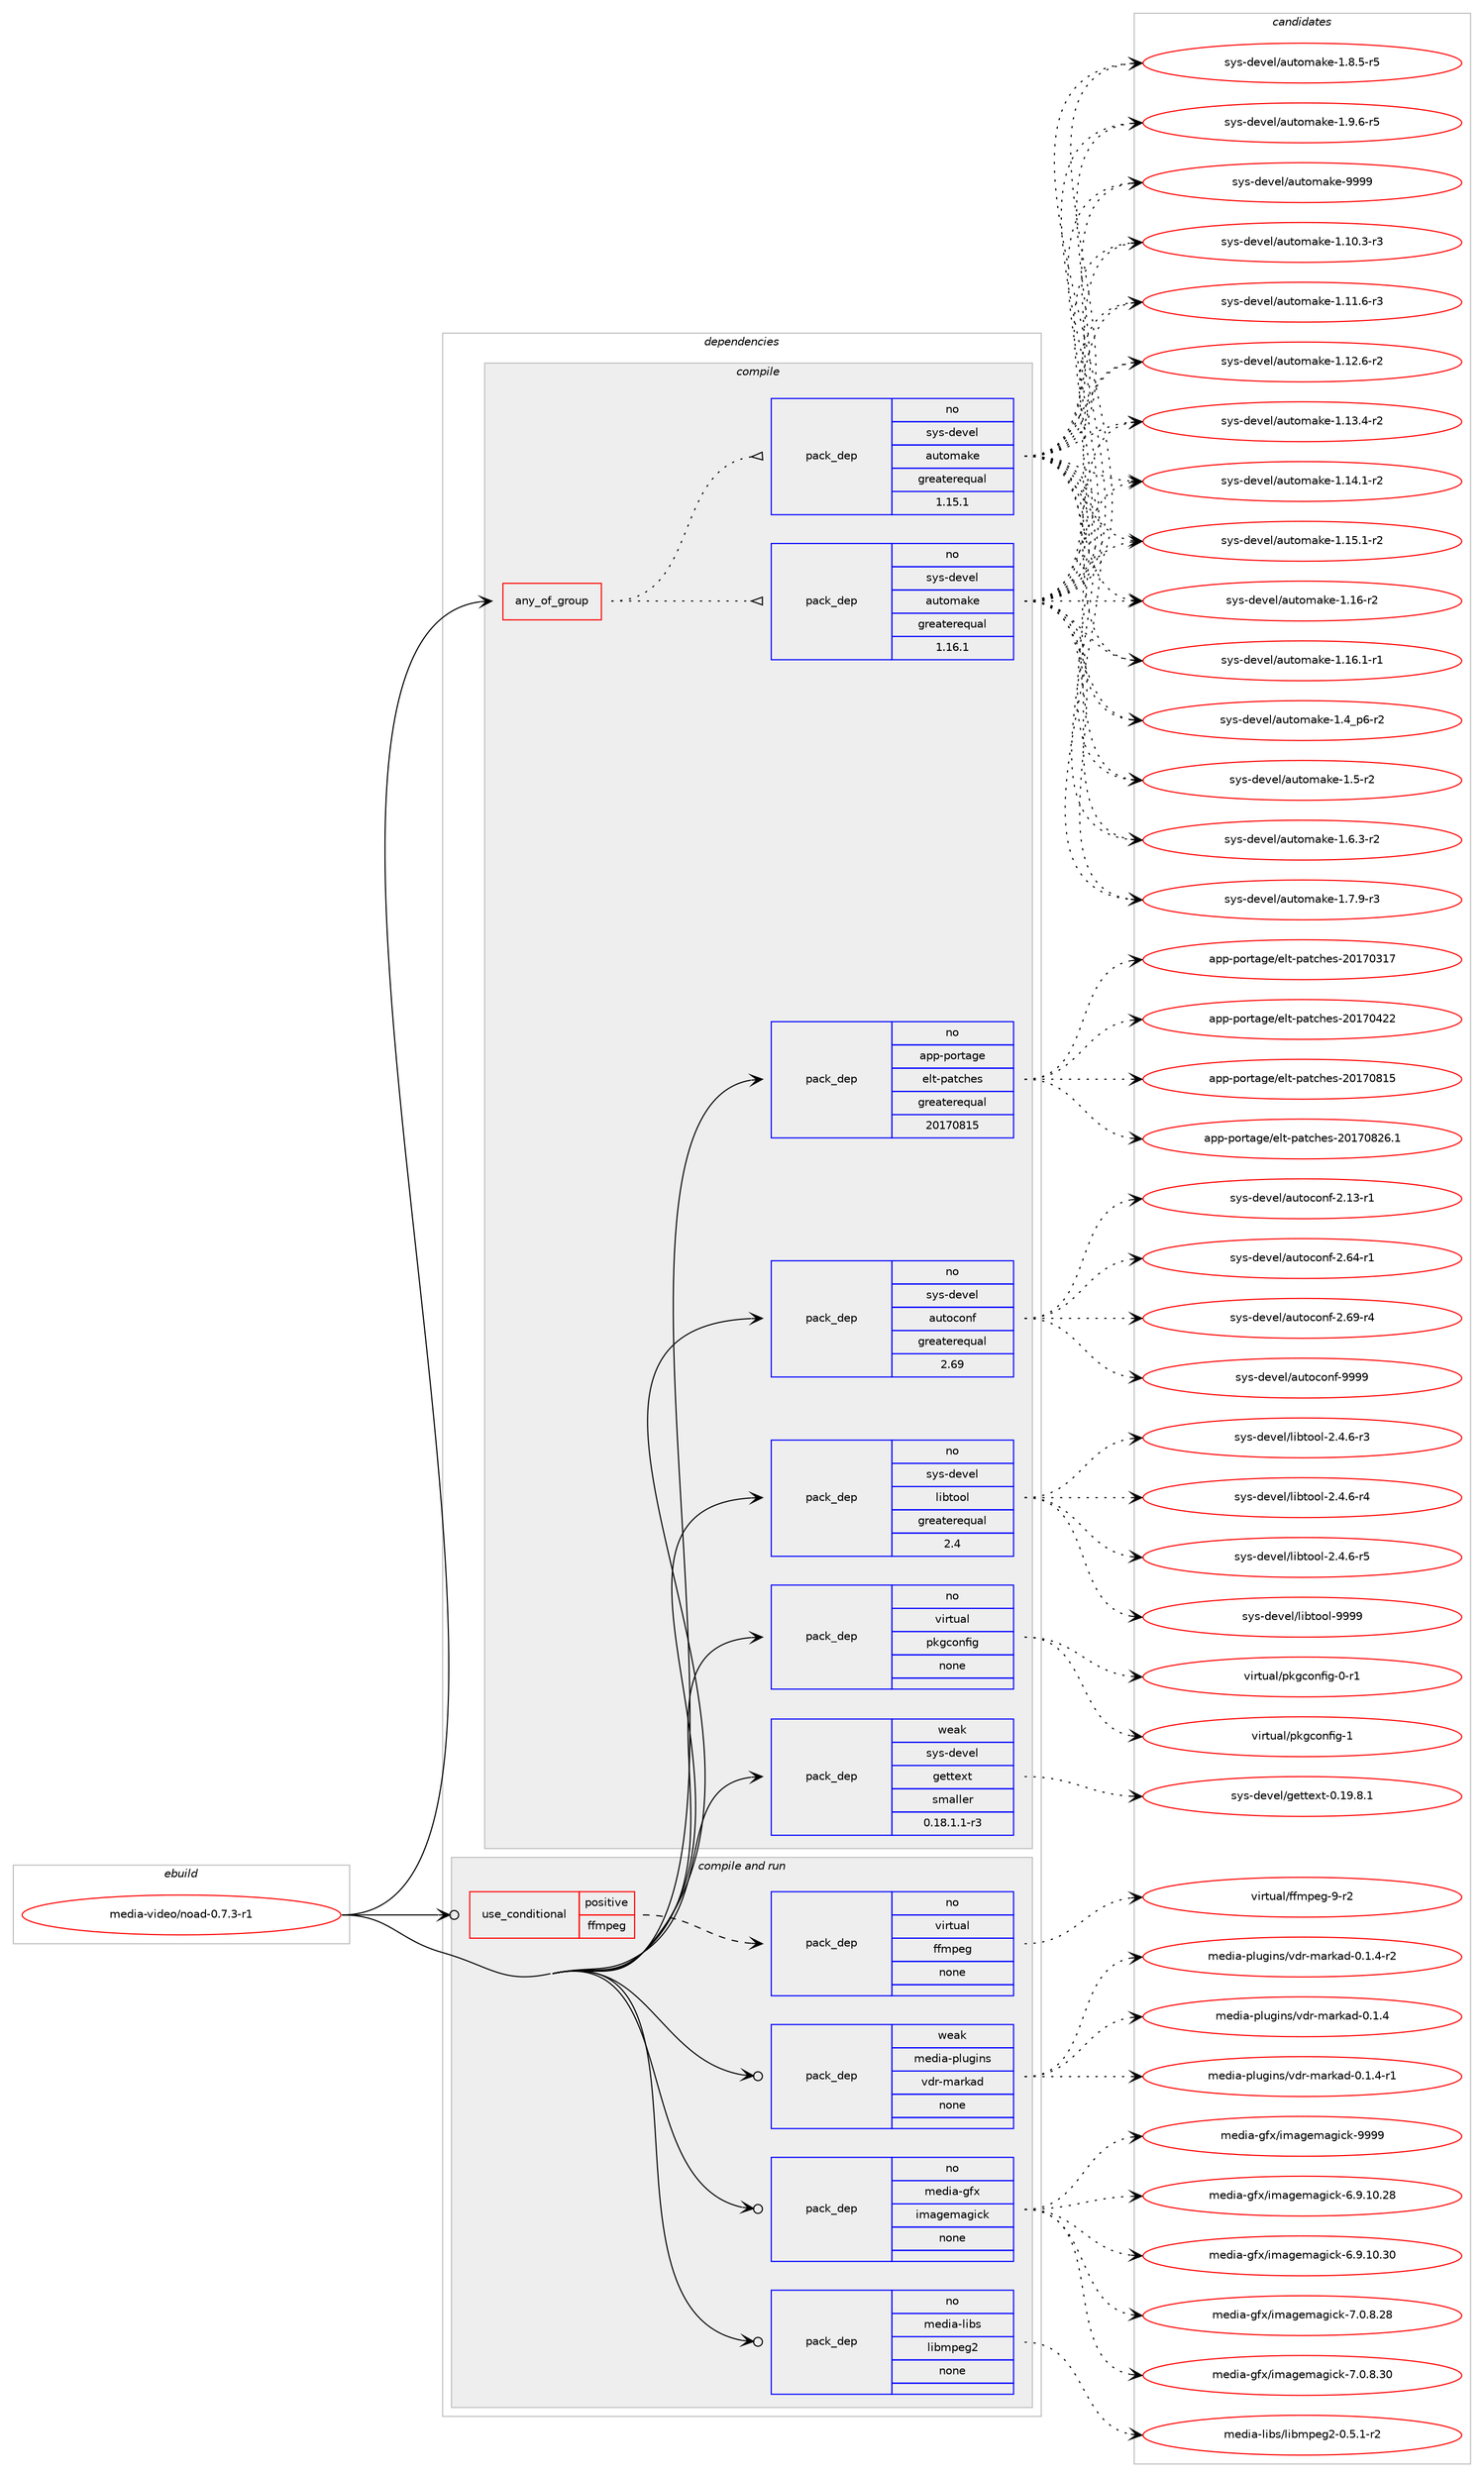 digraph prolog {

# *************
# Graph options
# *************

newrank=true;
concentrate=true;
compound=true;
graph [rankdir=LR,fontname=Helvetica,fontsize=10,ranksep=1.5];#, ranksep=2.5, nodesep=0.2];
edge  [arrowhead=vee];
node  [fontname=Helvetica,fontsize=10];

# **********
# The ebuild
# **********

subgraph cluster_leftcol {
color=gray;
rank=same;
label=<<i>ebuild</i>>;
id [label="media-video/noad-0.7.3-r1", color=red, width=4, href="../media-video/noad-0.7.3-r1.svg"];
}

# ****************
# The dependencies
# ****************

subgraph cluster_midcol {
color=gray;
label=<<i>dependencies</i>>;
subgraph cluster_compile {
fillcolor="#eeeeee";
style=filled;
label=<<i>compile</i>>;
subgraph any25687 {
dependency1639416 [label=<<TABLE BORDER="0" CELLBORDER="1" CELLSPACING="0" CELLPADDING="4"><TR><TD CELLPADDING="10">any_of_group</TD></TR></TABLE>>, shape=none, color=red];subgraph pack1172087 {
dependency1639417 [label=<<TABLE BORDER="0" CELLBORDER="1" CELLSPACING="0" CELLPADDING="4" WIDTH="220"><TR><TD ROWSPAN="6" CELLPADDING="30">pack_dep</TD></TR><TR><TD WIDTH="110">no</TD></TR><TR><TD>sys-devel</TD></TR><TR><TD>automake</TD></TR><TR><TD>greaterequal</TD></TR><TR><TD>1.16.1</TD></TR></TABLE>>, shape=none, color=blue];
}
dependency1639416:e -> dependency1639417:w [weight=20,style="dotted",arrowhead="oinv"];
subgraph pack1172088 {
dependency1639418 [label=<<TABLE BORDER="0" CELLBORDER="1" CELLSPACING="0" CELLPADDING="4" WIDTH="220"><TR><TD ROWSPAN="6" CELLPADDING="30">pack_dep</TD></TR><TR><TD WIDTH="110">no</TD></TR><TR><TD>sys-devel</TD></TR><TR><TD>automake</TD></TR><TR><TD>greaterequal</TD></TR><TR><TD>1.15.1</TD></TR></TABLE>>, shape=none, color=blue];
}
dependency1639416:e -> dependency1639418:w [weight=20,style="dotted",arrowhead="oinv"];
}
id:e -> dependency1639416:w [weight=20,style="solid",arrowhead="vee"];
subgraph pack1172089 {
dependency1639419 [label=<<TABLE BORDER="0" CELLBORDER="1" CELLSPACING="0" CELLPADDING="4" WIDTH="220"><TR><TD ROWSPAN="6" CELLPADDING="30">pack_dep</TD></TR><TR><TD WIDTH="110">no</TD></TR><TR><TD>app-portage</TD></TR><TR><TD>elt-patches</TD></TR><TR><TD>greaterequal</TD></TR><TR><TD>20170815</TD></TR></TABLE>>, shape=none, color=blue];
}
id:e -> dependency1639419:w [weight=20,style="solid",arrowhead="vee"];
subgraph pack1172090 {
dependency1639420 [label=<<TABLE BORDER="0" CELLBORDER="1" CELLSPACING="0" CELLPADDING="4" WIDTH="220"><TR><TD ROWSPAN="6" CELLPADDING="30">pack_dep</TD></TR><TR><TD WIDTH="110">no</TD></TR><TR><TD>sys-devel</TD></TR><TR><TD>autoconf</TD></TR><TR><TD>greaterequal</TD></TR><TR><TD>2.69</TD></TR></TABLE>>, shape=none, color=blue];
}
id:e -> dependency1639420:w [weight=20,style="solid",arrowhead="vee"];
subgraph pack1172091 {
dependency1639421 [label=<<TABLE BORDER="0" CELLBORDER="1" CELLSPACING="0" CELLPADDING="4" WIDTH="220"><TR><TD ROWSPAN="6" CELLPADDING="30">pack_dep</TD></TR><TR><TD WIDTH="110">no</TD></TR><TR><TD>sys-devel</TD></TR><TR><TD>libtool</TD></TR><TR><TD>greaterequal</TD></TR><TR><TD>2.4</TD></TR></TABLE>>, shape=none, color=blue];
}
id:e -> dependency1639421:w [weight=20,style="solid",arrowhead="vee"];
subgraph pack1172092 {
dependency1639422 [label=<<TABLE BORDER="0" CELLBORDER="1" CELLSPACING="0" CELLPADDING="4" WIDTH="220"><TR><TD ROWSPAN="6" CELLPADDING="30">pack_dep</TD></TR><TR><TD WIDTH="110">no</TD></TR><TR><TD>virtual</TD></TR><TR><TD>pkgconfig</TD></TR><TR><TD>none</TD></TR><TR><TD></TD></TR></TABLE>>, shape=none, color=blue];
}
id:e -> dependency1639422:w [weight=20,style="solid",arrowhead="vee"];
subgraph pack1172093 {
dependency1639423 [label=<<TABLE BORDER="0" CELLBORDER="1" CELLSPACING="0" CELLPADDING="4" WIDTH="220"><TR><TD ROWSPAN="6" CELLPADDING="30">pack_dep</TD></TR><TR><TD WIDTH="110">weak</TD></TR><TR><TD>sys-devel</TD></TR><TR><TD>gettext</TD></TR><TR><TD>smaller</TD></TR><TR><TD>0.18.1.1-r3</TD></TR></TABLE>>, shape=none, color=blue];
}
id:e -> dependency1639423:w [weight=20,style="solid",arrowhead="vee"];
}
subgraph cluster_compileandrun {
fillcolor="#eeeeee";
style=filled;
label=<<i>compile and run</i>>;
subgraph cond440872 {
dependency1639424 [label=<<TABLE BORDER="0" CELLBORDER="1" CELLSPACING="0" CELLPADDING="4"><TR><TD ROWSPAN="3" CELLPADDING="10">use_conditional</TD></TR><TR><TD>positive</TD></TR><TR><TD>ffmpeg</TD></TR></TABLE>>, shape=none, color=red];
subgraph pack1172094 {
dependency1639425 [label=<<TABLE BORDER="0" CELLBORDER="1" CELLSPACING="0" CELLPADDING="4" WIDTH="220"><TR><TD ROWSPAN="6" CELLPADDING="30">pack_dep</TD></TR><TR><TD WIDTH="110">no</TD></TR><TR><TD>virtual</TD></TR><TR><TD>ffmpeg</TD></TR><TR><TD>none</TD></TR><TR><TD></TD></TR></TABLE>>, shape=none, color=blue];
}
dependency1639424:e -> dependency1639425:w [weight=20,style="dashed",arrowhead="vee"];
}
id:e -> dependency1639424:w [weight=20,style="solid",arrowhead="odotvee"];
subgraph pack1172095 {
dependency1639426 [label=<<TABLE BORDER="0" CELLBORDER="1" CELLSPACING="0" CELLPADDING="4" WIDTH="220"><TR><TD ROWSPAN="6" CELLPADDING="30">pack_dep</TD></TR><TR><TD WIDTH="110">no</TD></TR><TR><TD>media-gfx</TD></TR><TR><TD>imagemagick</TD></TR><TR><TD>none</TD></TR><TR><TD></TD></TR></TABLE>>, shape=none, color=blue];
}
id:e -> dependency1639426:w [weight=20,style="solid",arrowhead="odotvee"];
subgraph pack1172096 {
dependency1639427 [label=<<TABLE BORDER="0" CELLBORDER="1" CELLSPACING="0" CELLPADDING="4" WIDTH="220"><TR><TD ROWSPAN="6" CELLPADDING="30">pack_dep</TD></TR><TR><TD WIDTH="110">no</TD></TR><TR><TD>media-libs</TD></TR><TR><TD>libmpeg2</TD></TR><TR><TD>none</TD></TR><TR><TD></TD></TR></TABLE>>, shape=none, color=blue];
}
id:e -> dependency1639427:w [weight=20,style="solid",arrowhead="odotvee"];
subgraph pack1172097 {
dependency1639428 [label=<<TABLE BORDER="0" CELLBORDER="1" CELLSPACING="0" CELLPADDING="4" WIDTH="220"><TR><TD ROWSPAN="6" CELLPADDING="30">pack_dep</TD></TR><TR><TD WIDTH="110">weak</TD></TR><TR><TD>media-plugins</TD></TR><TR><TD>vdr-markad</TD></TR><TR><TD>none</TD></TR><TR><TD></TD></TR></TABLE>>, shape=none, color=blue];
}
id:e -> dependency1639428:w [weight=20,style="solid",arrowhead="odotvee"];
}
subgraph cluster_run {
fillcolor="#eeeeee";
style=filled;
label=<<i>run</i>>;
}
}

# **************
# The candidates
# **************

subgraph cluster_choices {
rank=same;
color=gray;
label=<<i>candidates</i>>;

subgraph choice1172087 {
color=black;
nodesep=1;
choice11512111545100101118101108479711711611110997107101454946494846514511451 [label="sys-devel/automake-1.10.3-r3", color=red, width=4,href="../sys-devel/automake-1.10.3-r3.svg"];
choice11512111545100101118101108479711711611110997107101454946494946544511451 [label="sys-devel/automake-1.11.6-r3", color=red, width=4,href="../sys-devel/automake-1.11.6-r3.svg"];
choice11512111545100101118101108479711711611110997107101454946495046544511450 [label="sys-devel/automake-1.12.6-r2", color=red, width=4,href="../sys-devel/automake-1.12.6-r2.svg"];
choice11512111545100101118101108479711711611110997107101454946495146524511450 [label="sys-devel/automake-1.13.4-r2", color=red, width=4,href="../sys-devel/automake-1.13.4-r2.svg"];
choice11512111545100101118101108479711711611110997107101454946495246494511450 [label="sys-devel/automake-1.14.1-r2", color=red, width=4,href="../sys-devel/automake-1.14.1-r2.svg"];
choice11512111545100101118101108479711711611110997107101454946495346494511450 [label="sys-devel/automake-1.15.1-r2", color=red, width=4,href="../sys-devel/automake-1.15.1-r2.svg"];
choice1151211154510010111810110847971171161111099710710145494649544511450 [label="sys-devel/automake-1.16-r2", color=red, width=4,href="../sys-devel/automake-1.16-r2.svg"];
choice11512111545100101118101108479711711611110997107101454946495446494511449 [label="sys-devel/automake-1.16.1-r1", color=red, width=4,href="../sys-devel/automake-1.16.1-r1.svg"];
choice115121115451001011181011084797117116111109971071014549465295112544511450 [label="sys-devel/automake-1.4_p6-r2", color=red, width=4,href="../sys-devel/automake-1.4_p6-r2.svg"];
choice11512111545100101118101108479711711611110997107101454946534511450 [label="sys-devel/automake-1.5-r2", color=red, width=4,href="../sys-devel/automake-1.5-r2.svg"];
choice115121115451001011181011084797117116111109971071014549465446514511450 [label="sys-devel/automake-1.6.3-r2", color=red, width=4,href="../sys-devel/automake-1.6.3-r2.svg"];
choice115121115451001011181011084797117116111109971071014549465546574511451 [label="sys-devel/automake-1.7.9-r3", color=red, width=4,href="../sys-devel/automake-1.7.9-r3.svg"];
choice115121115451001011181011084797117116111109971071014549465646534511453 [label="sys-devel/automake-1.8.5-r5", color=red, width=4,href="../sys-devel/automake-1.8.5-r5.svg"];
choice115121115451001011181011084797117116111109971071014549465746544511453 [label="sys-devel/automake-1.9.6-r5", color=red, width=4,href="../sys-devel/automake-1.9.6-r5.svg"];
choice115121115451001011181011084797117116111109971071014557575757 [label="sys-devel/automake-9999", color=red, width=4,href="../sys-devel/automake-9999.svg"];
dependency1639417:e -> choice11512111545100101118101108479711711611110997107101454946494846514511451:w [style=dotted,weight="100"];
dependency1639417:e -> choice11512111545100101118101108479711711611110997107101454946494946544511451:w [style=dotted,weight="100"];
dependency1639417:e -> choice11512111545100101118101108479711711611110997107101454946495046544511450:w [style=dotted,weight="100"];
dependency1639417:e -> choice11512111545100101118101108479711711611110997107101454946495146524511450:w [style=dotted,weight="100"];
dependency1639417:e -> choice11512111545100101118101108479711711611110997107101454946495246494511450:w [style=dotted,weight="100"];
dependency1639417:e -> choice11512111545100101118101108479711711611110997107101454946495346494511450:w [style=dotted,weight="100"];
dependency1639417:e -> choice1151211154510010111810110847971171161111099710710145494649544511450:w [style=dotted,weight="100"];
dependency1639417:e -> choice11512111545100101118101108479711711611110997107101454946495446494511449:w [style=dotted,weight="100"];
dependency1639417:e -> choice115121115451001011181011084797117116111109971071014549465295112544511450:w [style=dotted,weight="100"];
dependency1639417:e -> choice11512111545100101118101108479711711611110997107101454946534511450:w [style=dotted,weight="100"];
dependency1639417:e -> choice115121115451001011181011084797117116111109971071014549465446514511450:w [style=dotted,weight="100"];
dependency1639417:e -> choice115121115451001011181011084797117116111109971071014549465546574511451:w [style=dotted,weight="100"];
dependency1639417:e -> choice115121115451001011181011084797117116111109971071014549465646534511453:w [style=dotted,weight="100"];
dependency1639417:e -> choice115121115451001011181011084797117116111109971071014549465746544511453:w [style=dotted,weight="100"];
dependency1639417:e -> choice115121115451001011181011084797117116111109971071014557575757:w [style=dotted,weight="100"];
}
subgraph choice1172088 {
color=black;
nodesep=1;
choice11512111545100101118101108479711711611110997107101454946494846514511451 [label="sys-devel/automake-1.10.3-r3", color=red, width=4,href="../sys-devel/automake-1.10.3-r3.svg"];
choice11512111545100101118101108479711711611110997107101454946494946544511451 [label="sys-devel/automake-1.11.6-r3", color=red, width=4,href="../sys-devel/automake-1.11.6-r3.svg"];
choice11512111545100101118101108479711711611110997107101454946495046544511450 [label="sys-devel/automake-1.12.6-r2", color=red, width=4,href="../sys-devel/automake-1.12.6-r2.svg"];
choice11512111545100101118101108479711711611110997107101454946495146524511450 [label="sys-devel/automake-1.13.4-r2", color=red, width=4,href="../sys-devel/automake-1.13.4-r2.svg"];
choice11512111545100101118101108479711711611110997107101454946495246494511450 [label="sys-devel/automake-1.14.1-r2", color=red, width=4,href="../sys-devel/automake-1.14.1-r2.svg"];
choice11512111545100101118101108479711711611110997107101454946495346494511450 [label="sys-devel/automake-1.15.1-r2", color=red, width=4,href="../sys-devel/automake-1.15.1-r2.svg"];
choice1151211154510010111810110847971171161111099710710145494649544511450 [label="sys-devel/automake-1.16-r2", color=red, width=4,href="../sys-devel/automake-1.16-r2.svg"];
choice11512111545100101118101108479711711611110997107101454946495446494511449 [label="sys-devel/automake-1.16.1-r1", color=red, width=4,href="../sys-devel/automake-1.16.1-r1.svg"];
choice115121115451001011181011084797117116111109971071014549465295112544511450 [label="sys-devel/automake-1.4_p6-r2", color=red, width=4,href="../sys-devel/automake-1.4_p6-r2.svg"];
choice11512111545100101118101108479711711611110997107101454946534511450 [label="sys-devel/automake-1.5-r2", color=red, width=4,href="../sys-devel/automake-1.5-r2.svg"];
choice115121115451001011181011084797117116111109971071014549465446514511450 [label="sys-devel/automake-1.6.3-r2", color=red, width=4,href="../sys-devel/automake-1.6.3-r2.svg"];
choice115121115451001011181011084797117116111109971071014549465546574511451 [label="sys-devel/automake-1.7.9-r3", color=red, width=4,href="../sys-devel/automake-1.7.9-r3.svg"];
choice115121115451001011181011084797117116111109971071014549465646534511453 [label="sys-devel/automake-1.8.5-r5", color=red, width=4,href="../sys-devel/automake-1.8.5-r5.svg"];
choice115121115451001011181011084797117116111109971071014549465746544511453 [label="sys-devel/automake-1.9.6-r5", color=red, width=4,href="../sys-devel/automake-1.9.6-r5.svg"];
choice115121115451001011181011084797117116111109971071014557575757 [label="sys-devel/automake-9999", color=red, width=4,href="../sys-devel/automake-9999.svg"];
dependency1639418:e -> choice11512111545100101118101108479711711611110997107101454946494846514511451:w [style=dotted,weight="100"];
dependency1639418:e -> choice11512111545100101118101108479711711611110997107101454946494946544511451:w [style=dotted,weight="100"];
dependency1639418:e -> choice11512111545100101118101108479711711611110997107101454946495046544511450:w [style=dotted,weight="100"];
dependency1639418:e -> choice11512111545100101118101108479711711611110997107101454946495146524511450:w [style=dotted,weight="100"];
dependency1639418:e -> choice11512111545100101118101108479711711611110997107101454946495246494511450:w [style=dotted,weight="100"];
dependency1639418:e -> choice11512111545100101118101108479711711611110997107101454946495346494511450:w [style=dotted,weight="100"];
dependency1639418:e -> choice1151211154510010111810110847971171161111099710710145494649544511450:w [style=dotted,weight="100"];
dependency1639418:e -> choice11512111545100101118101108479711711611110997107101454946495446494511449:w [style=dotted,weight="100"];
dependency1639418:e -> choice115121115451001011181011084797117116111109971071014549465295112544511450:w [style=dotted,weight="100"];
dependency1639418:e -> choice11512111545100101118101108479711711611110997107101454946534511450:w [style=dotted,weight="100"];
dependency1639418:e -> choice115121115451001011181011084797117116111109971071014549465446514511450:w [style=dotted,weight="100"];
dependency1639418:e -> choice115121115451001011181011084797117116111109971071014549465546574511451:w [style=dotted,weight="100"];
dependency1639418:e -> choice115121115451001011181011084797117116111109971071014549465646534511453:w [style=dotted,weight="100"];
dependency1639418:e -> choice115121115451001011181011084797117116111109971071014549465746544511453:w [style=dotted,weight="100"];
dependency1639418:e -> choice115121115451001011181011084797117116111109971071014557575757:w [style=dotted,weight="100"];
}
subgraph choice1172089 {
color=black;
nodesep=1;
choice97112112451121111141169710310147101108116451129711699104101115455048495548514955 [label="app-portage/elt-patches-20170317", color=red, width=4,href="../app-portage/elt-patches-20170317.svg"];
choice97112112451121111141169710310147101108116451129711699104101115455048495548525050 [label="app-portage/elt-patches-20170422", color=red, width=4,href="../app-portage/elt-patches-20170422.svg"];
choice97112112451121111141169710310147101108116451129711699104101115455048495548564953 [label="app-portage/elt-patches-20170815", color=red, width=4,href="../app-portage/elt-patches-20170815.svg"];
choice971121124511211111411697103101471011081164511297116991041011154550484955485650544649 [label="app-portage/elt-patches-20170826.1", color=red, width=4,href="../app-portage/elt-patches-20170826.1.svg"];
dependency1639419:e -> choice97112112451121111141169710310147101108116451129711699104101115455048495548514955:w [style=dotted,weight="100"];
dependency1639419:e -> choice97112112451121111141169710310147101108116451129711699104101115455048495548525050:w [style=dotted,weight="100"];
dependency1639419:e -> choice97112112451121111141169710310147101108116451129711699104101115455048495548564953:w [style=dotted,weight="100"];
dependency1639419:e -> choice971121124511211111411697103101471011081164511297116991041011154550484955485650544649:w [style=dotted,weight="100"];
}
subgraph choice1172090 {
color=black;
nodesep=1;
choice1151211154510010111810110847971171161119911111010245504649514511449 [label="sys-devel/autoconf-2.13-r1", color=red, width=4,href="../sys-devel/autoconf-2.13-r1.svg"];
choice1151211154510010111810110847971171161119911111010245504654524511449 [label="sys-devel/autoconf-2.64-r1", color=red, width=4,href="../sys-devel/autoconf-2.64-r1.svg"];
choice1151211154510010111810110847971171161119911111010245504654574511452 [label="sys-devel/autoconf-2.69-r4", color=red, width=4,href="../sys-devel/autoconf-2.69-r4.svg"];
choice115121115451001011181011084797117116111991111101024557575757 [label="sys-devel/autoconf-9999", color=red, width=4,href="../sys-devel/autoconf-9999.svg"];
dependency1639420:e -> choice1151211154510010111810110847971171161119911111010245504649514511449:w [style=dotted,weight="100"];
dependency1639420:e -> choice1151211154510010111810110847971171161119911111010245504654524511449:w [style=dotted,weight="100"];
dependency1639420:e -> choice1151211154510010111810110847971171161119911111010245504654574511452:w [style=dotted,weight="100"];
dependency1639420:e -> choice115121115451001011181011084797117116111991111101024557575757:w [style=dotted,weight="100"];
}
subgraph choice1172091 {
color=black;
nodesep=1;
choice1151211154510010111810110847108105981161111111084550465246544511451 [label="sys-devel/libtool-2.4.6-r3", color=red, width=4,href="../sys-devel/libtool-2.4.6-r3.svg"];
choice1151211154510010111810110847108105981161111111084550465246544511452 [label="sys-devel/libtool-2.4.6-r4", color=red, width=4,href="../sys-devel/libtool-2.4.6-r4.svg"];
choice1151211154510010111810110847108105981161111111084550465246544511453 [label="sys-devel/libtool-2.4.6-r5", color=red, width=4,href="../sys-devel/libtool-2.4.6-r5.svg"];
choice1151211154510010111810110847108105981161111111084557575757 [label="sys-devel/libtool-9999", color=red, width=4,href="../sys-devel/libtool-9999.svg"];
dependency1639421:e -> choice1151211154510010111810110847108105981161111111084550465246544511451:w [style=dotted,weight="100"];
dependency1639421:e -> choice1151211154510010111810110847108105981161111111084550465246544511452:w [style=dotted,weight="100"];
dependency1639421:e -> choice1151211154510010111810110847108105981161111111084550465246544511453:w [style=dotted,weight="100"];
dependency1639421:e -> choice1151211154510010111810110847108105981161111111084557575757:w [style=dotted,weight="100"];
}
subgraph choice1172092 {
color=black;
nodesep=1;
choice11810511411611797108471121071039911111010210510345484511449 [label="virtual/pkgconfig-0-r1", color=red, width=4,href="../virtual/pkgconfig-0-r1.svg"];
choice1181051141161179710847112107103991111101021051034549 [label="virtual/pkgconfig-1", color=red, width=4,href="../virtual/pkgconfig-1.svg"];
dependency1639422:e -> choice11810511411611797108471121071039911111010210510345484511449:w [style=dotted,weight="100"];
dependency1639422:e -> choice1181051141161179710847112107103991111101021051034549:w [style=dotted,weight="100"];
}
subgraph choice1172093 {
color=black;
nodesep=1;
choice1151211154510010111810110847103101116116101120116454846495746564649 [label="sys-devel/gettext-0.19.8.1", color=red, width=4,href="../sys-devel/gettext-0.19.8.1.svg"];
dependency1639423:e -> choice1151211154510010111810110847103101116116101120116454846495746564649:w [style=dotted,weight="100"];
}
subgraph choice1172094 {
color=black;
nodesep=1;
choice118105114116117971084710210210911210110345574511450 [label="virtual/ffmpeg-9-r2", color=red, width=4,href="../virtual/ffmpeg-9-r2.svg"];
dependency1639425:e -> choice118105114116117971084710210210911210110345574511450:w [style=dotted,weight="100"];
}
subgraph choice1172095 {
color=black;
nodesep=1;
choice10910110010597451031021204710510997103101109971031059910745544657464948465056 [label="media-gfx/imagemagick-6.9.10.28", color=red, width=4,href="../media-gfx/imagemagick-6.9.10.28.svg"];
choice10910110010597451031021204710510997103101109971031059910745544657464948465148 [label="media-gfx/imagemagick-6.9.10.30", color=red, width=4,href="../media-gfx/imagemagick-6.9.10.30.svg"];
choice109101100105974510310212047105109971031011099710310599107455546484656465056 [label="media-gfx/imagemagick-7.0.8.28", color=red, width=4,href="../media-gfx/imagemagick-7.0.8.28.svg"];
choice109101100105974510310212047105109971031011099710310599107455546484656465148 [label="media-gfx/imagemagick-7.0.8.30", color=red, width=4,href="../media-gfx/imagemagick-7.0.8.30.svg"];
choice1091011001059745103102120471051099710310110997103105991074557575757 [label="media-gfx/imagemagick-9999", color=red, width=4,href="../media-gfx/imagemagick-9999.svg"];
dependency1639426:e -> choice10910110010597451031021204710510997103101109971031059910745544657464948465056:w [style=dotted,weight="100"];
dependency1639426:e -> choice10910110010597451031021204710510997103101109971031059910745544657464948465148:w [style=dotted,weight="100"];
dependency1639426:e -> choice109101100105974510310212047105109971031011099710310599107455546484656465056:w [style=dotted,weight="100"];
dependency1639426:e -> choice109101100105974510310212047105109971031011099710310599107455546484656465148:w [style=dotted,weight="100"];
dependency1639426:e -> choice1091011001059745103102120471051099710310110997103105991074557575757:w [style=dotted,weight="100"];
}
subgraph choice1172096 {
color=black;
nodesep=1;
choice1091011001059745108105981154710810598109112101103504548465346494511450 [label="media-libs/libmpeg2-0.5.1-r2", color=red, width=4,href="../media-libs/libmpeg2-0.5.1-r2.svg"];
dependency1639427:e -> choice1091011001059745108105981154710810598109112101103504548465346494511450:w [style=dotted,weight="100"];
}
subgraph choice1172097 {
color=black;
nodesep=1;
choice109101100105974511210811710310511011547118100114451099711410797100454846494652 [label="media-plugins/vdr-markad-0.1.4", color=red, width=4,href="../media-plugins/vdr-markad-0.1.4.svg"];
choice1091011001059745112108117103105110115471181001144510997114107971004548464946524511449 [label="media-plugins/vdr-markad-0.1.4-r1", color=red, width=4,href="../media-plugins/vdr-markad-0.1.4-r1.svg"];
choice1091011001059745112108117103105110115471181001144510997114107971004548464946524511450 [label="media-plugins/vdr-markad-0.1.4-r2", color=red, width=4,href="../media-plugins/vdr-markad-0.1.4-r2.svg"];
dependency1639428:e -> choice109101100105974511210811710310511011547118100114451099711410797100454846494652:w [style=dotted,weight="100"];
dependency1639428:e -> choice1091011001059745112108117103105110115471181001144510997114107971004548464946524511449:w [style=dotted,weight="100"];
dependency1639428:e -> choice1091011001059745112108117103105110115471181001144510997114107971004548464946524511450:w [style=dotted,weight="100"];
}
}

}
